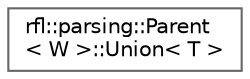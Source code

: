 digraph "类继承关系图"
{
 // LATEX_PDF_SIZE
  bgcolor="transparent";
  edge [fontname=Helvetica,fontsize=10,labelfontname=Helvetica,labelfontsize=10];
  node [fontname=Helvetica,fontsize=10,shape=box,height=0.2,width=0.4];
  rankdir="LR";
  Node0 [id="Node000000",label="rfl::parsing::Parent\l\< W \>::Union\< T \>",height=0.2,width=0.4,color="grey40", fillcolor="white", style="filled",URL="$structrfl_1_1parsing_1_1_parent_1_1_union.html",tooltip=" "];
}
